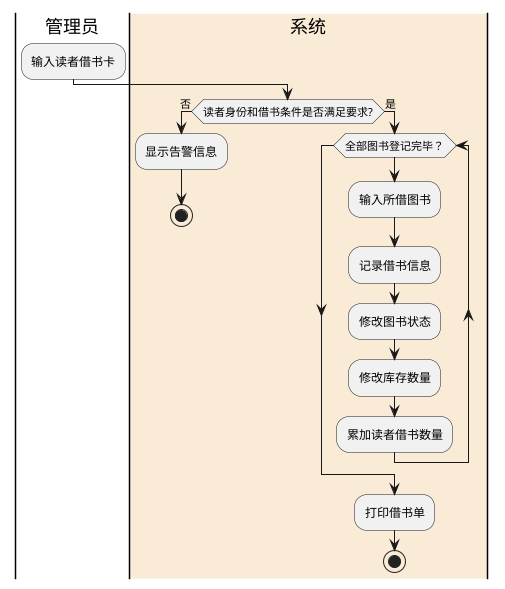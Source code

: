 @startuml
|管理员|
:输入读者借书卡;
|管理员|
|#AntiqueWhite|系统|
if(读者身份和借书条件是否满足要求?)then(否)
    :显示告警信息;
    stop
else(是)
    while(全部图书登记完毕？)
    :输入所借图书;
    :记录借书信息;
    :修改图书状态;
    :修改库存数量;
    :累加读者借书数量;
    endwhile
    :打印借书单;
    stop
endif
|系统|
@enduml